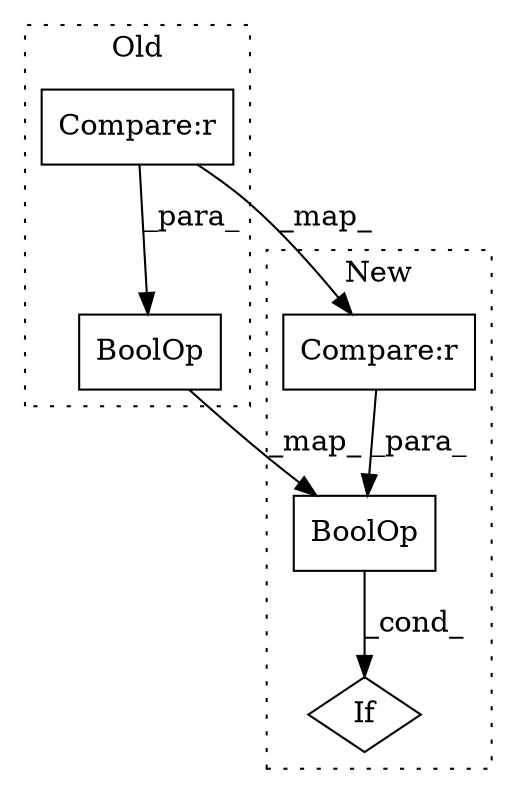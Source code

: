 digraph G {
subgraph cluster0 {
1 [label="BoolOp" a="72" s="4752" l="46" shape="box"];
4 [label="Compare:r" a="40" s="4777" l="21" shape="box"];
label = "Old";
style="dotted";
}
subgraph cluster1 {
2 [label="BoolOp" a="72" s="5238" l="46" shape="box"];
3 [label="Compare:r" a="40" s="5263" l="21" shape="box"];
5 [label="If" a="96" s="5235,5284" l="3,14" shape="diamond"];
label = "New";
style="dotted";
}
1 -> 2 [label="_map_"];
2 -> 5 [label="_cond_"];
3 -> 2 [label="_para_"];
4 -> 1 [label="_para_"];
4 -> 3 [label="_map_"];
}